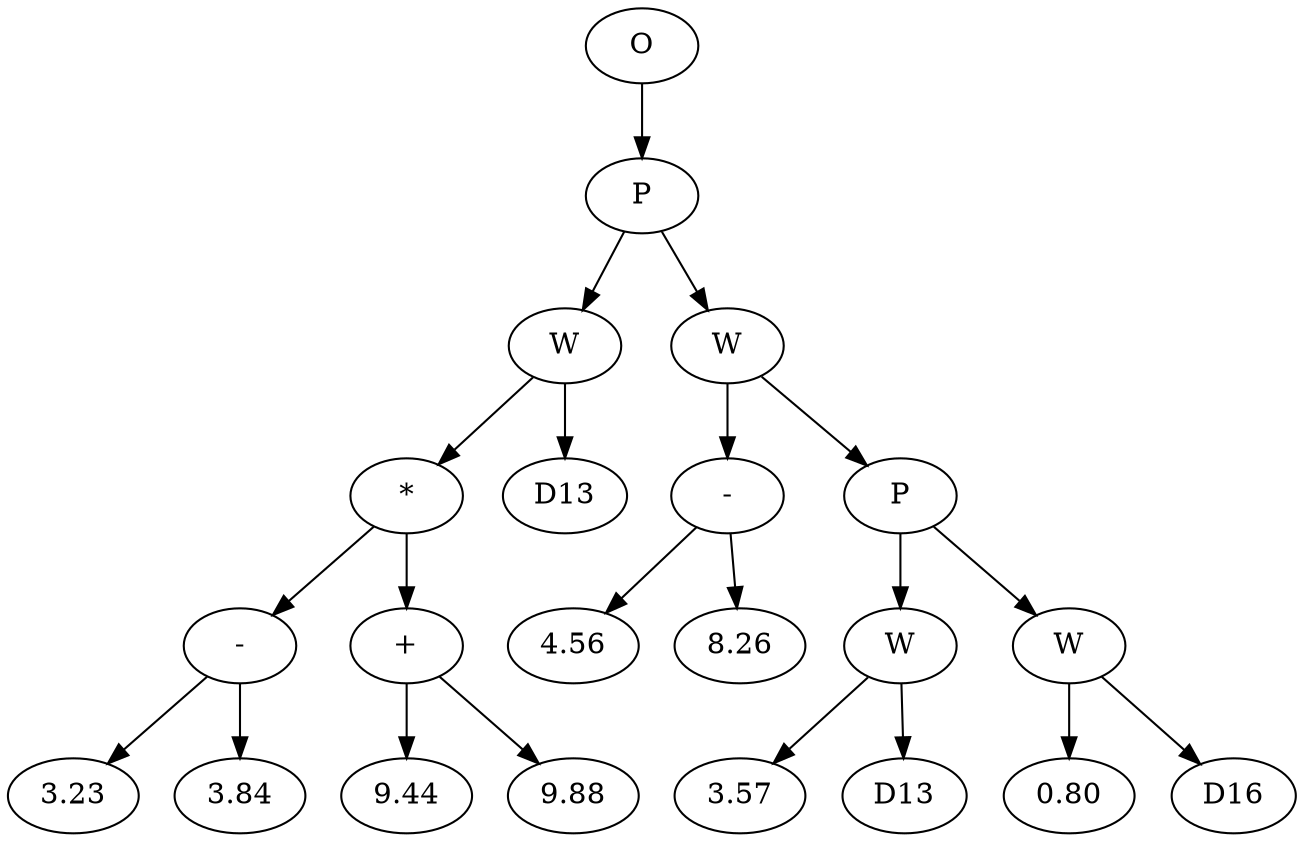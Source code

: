 // Tree
digraph {
	1989192 [label=O]
	1989193 [label=P]
	1989192 -> 1989193
	1989194 [label=W]
	1989193 -> 1989194
	1989195 [label="*"]
	1989194 -> 1989195
	1989196 [label="-"]
	1989195 -> 1989196
	1989197 [label=3.23]
	1989196 -> 1989197
	1989198 [label=3.84]
	1989196 -> 1989198
	1989199 [label="+"]
	1989195 -> 1989199
	1989200 [label=9.44]
	1989199 -> 1989200
	1989201 [label=9.88]
	1989199 -> 1989201
	1989202 [label=D13]
	1989194 -> 1989202
	1989203 [label=W]
	1989193 -> 1989203
	1989204 [label="-"]
	1989203 -> 1989204
	1989205 [label=4.56]
	1989204 -> 1989205
	1989206 [label=8.26]
	1989204 -> 1989206
	1989207 [label=P]
	1989203 -> 1989207
	1989208 [label=W]
	1989207 -> 1989208
	1989209 [label=3.57]
	1989208 -> 1989209
	1989210 [label=D13]
	1989208 -> 1989210
	1989211 [label=W]
	1989207 -> 1989211
	1989212 [label=0.80]
	1989211 -> 1989212
	1989213 [label=D16]
	1989211 -> 1989213
}
